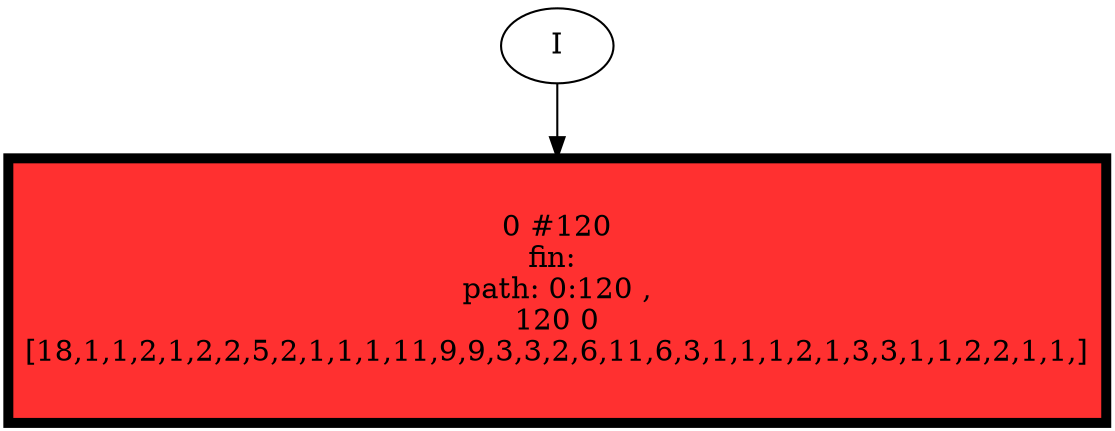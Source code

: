 // produced with flexfringe // 
digraph DFA {
	0 [label="root" shape=box];
		I -> 0;
	0 [ label="0 #120
fin: 
 path: 0:120 , 
120 0
[18,1,1,2,1,2,2,5,2,1,1,1,11,9,9,3,3,2,6,11,6,3,1,1,1,2,1,3,3,1,1,2,2,1,1,]" , style=filled, fillcolor="firebrick1", width=1.75713, height=1.75713, penwidth=4.79579];
}
